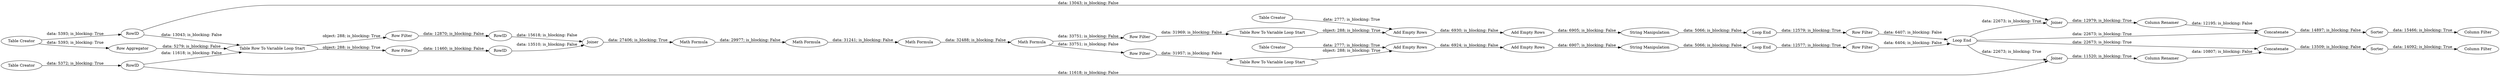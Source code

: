 digraph {
	"4882083636700690110_6" [label="Table Row To Variable Loop Start"]
	"4882083636700690110_11" [label=RowID]
	"-3812548034685263280_1" [label="Table Creator"]
	"-3485290100153710694_33" [label="Math Formula"]
	"4882083636700690110_29" [label="String Manipulation"]
	"-3485290100153710694_17" [label="Math Formula"]
	"4882083636700690110_31" [label="String Manipulation"]
	"-3812548034685263280_44" [label="Column Filter"]
	"4882083636700690110_37" [label="Add Empty Rows"]
	"4882083636700690110_10" [label=Joiner]
	"4882083636700690110_19" [label="Table Row To Variable Loop Start"]
	"-3812548034685263280_14" [label=RowID]
	"-3485290100153710694_32" [label="Math Formula"]
	"-3812548034685263280_46" [label="Column Renamer"]
	"4882083636700690110_5" [label="Loop End"]
	"4882083636700690110_22" [label="Add Empty Rows"]
	"-3485290100153710694_16" [label="Math Formula"]
	"-3812548034685263280_47" [label="Column Renamer"]
	"-3812548034685263280_15" [label=RowID]
	"-3812548034685263280_4" [label="Row Aggregator"]
	"4882083636700690110_18" [label="Add Empty Rows"]
	"4882083636700690110_23" [label="Table Creator"]
	"4882083636700690110_39" [label="Row Filter"]
	"4882083636700690110_25" [label="Row Filter"]
	"-3812548034685263280_2" [label="Table Creator"]
	"4882083636700690110_35" [label="Add Empty Rows"]
	"-3812548034685263280_41" [label=Concatenate]
	"4882083636700690110_13" [label=RowID]
	"4882083636700690110_38" [label="Row Filter"]
	"-3812548034685263280_40" [label=Joiner]
	"-3812548034685263280_45" [label=Sorter]
	"4882083636700690110_9" [label="Row Filter"]
	"4882083636700690110_27" [label="Row Filter"]
	"-3812548034685263280_48" [label=Sorter]
	"4882083636700690110_20" [label="Table Creator"]
	"4882083636700690110_28" [label="Table Row To Variable Loop Start"]
	"-3812548034685263280_43" [label="Column Filter"]
	"-3812548034685263280_42" [label=Concatenate]
	"-3812548034685263280_39" [label=Joiner]
	"4882083636700690110_8" [label="Row Filter"]
	"4882083636700690110_21" [label="Loop End"]
	"4882083636700690110_24" [label="Loop End"]
	"-3812548034685263280_40" -> "-3812548034685263280_47" [label="data: 11520; is_blocking: True"]
	"-3812548034685263280_48" -> "-3812548034685263280_44" [label="data: 14092; is_blocking: True"]
	"4882083636700690110_37" -> "4882083636700690110_31" [label="data: 6905; is_blocking: False"]
	"-3812548034685263280_39" -> "-3812548034685263280_46" [label="data: 12979; is_blocking: True"]
	"-3812548034685263280_45" -> "-3812548034685263280_43" [label="data: 15466; is_blocking: True"]
	"4882083636700690110_6" -> "4882083636700690110_9" [label="object: 288; is_blocking: True"]
	"4882083636700690110_8" -> "4882083636700690110_13" [label="data: 12870; is_blocking: False"]
	"-3812548034685263280_1" -> "-3812548034685263280_15" [label="data: 5393; is_blocking: True"]
	"4882083636700690110_22" -> "4882083636700690110_37" [label="data: 6930; is_blocking: False"]
	"-3812548034685263280_4" -> "4882083636700690110_6" [label="data: 5279; is_blocking: False"]
	"4882083636700690110_6" -> "4882083636700690110_8" [label="object: 288; is_blocking: True"]
	"-3812548034685263280_42" -> "-3812548034685263280_48" [label="data: 13509; is_blocking: False"]
	"4882083636700690110_5" -> "-3812548034685263280_41" [label="data: 22673; is_blocking: True"]
	"-3812548034685263280_15" -> "-3812548034685263280_39" [label="data: 13043; is_blocking: False"]
	"-3485290100153710694_33" -> "4882083636700690110_27" [label="data: 33751; is_blocking: False"]
	"4882083636700690110_25" -> "4882083636700690110_19" [label="data: 31957; is_blocking: False"]
	"4882083636700690110_31" -> "4882083636700690110_24" [label="data: 5066; is_blocking: False"]
	"4882083636700690110_28" -> "4882083636700690110_22" [label="object: 288; is_blocking: True"]
	"4882083636700690110_27" -> "4882083636700690110_28" [label="data: 31969; is_blocking: False"]
	"4882083636700690110_5" -> "-3812548034685263280_40" [label="data: 22673; is_blocking: True"]
	"-3812548034685263280_15" -> "4882083636700690110_6" [label="data: 13043; is_blocking: False"]
	"4882083636700690110_9" -> "4882083636700690110_11" [label="data: 11460; is_blocking: False"]
	"-3812548034685263280_1" -> "-3812548034685263280_4" [label="data: 5393; is_blocking: True"]
	"4882083636700690110_23" -> "4882083636700690110_22" [label="data: 2777; is_blocking: True"]
	"4882083636700690110_35" -> "4882083636700690110_29" [label="data: 6907; is_blocking: False"]
	"-3812548034685263280_14" -> "4882083636700690110_6" [label="data: 11618; is_blocking: False"]
	"-3485290100153710694_33" -> "4882083636700690110_25" [label="data: 33751; is_blocking: False"]
	"-3485290100153710694_17" -> "-3485290100153710694_32" [label="data: 31241; is_blocking: False"]
	"4882083636700690110_21" -> "4882083636700690110_38" [label="data: 12577; is_blocking: True"]
	"4882083636700690110_5" -> "-3812548034685263280_42" [label="data: 22673; is_blocking: True"]
	"4882083636700690110_10" -> "-3485290100153710694_16" [label="data: 27406; is_blocking: True"]
	"4882083636700690110_24" -> "4882083636700690110_39" [label="data: 12579; is_blocking: True"]
	"-3812548034685263280_41" -> "-3812548034685263280_45" [label="data: 14897; is_blocking: False"]
	"-3812548034685263280_2" -> "-3812548034685263280_14" [label="data: 5372; is_blocking: True"]
	"-3812548034685263280_47" -> "-3812548034685263280_42" [label="data: 10807; is_blocking: False"]
	"-3485290100153710694_16" -> "-3485290100153710694_17" [label="data: 29977; is_blocking: False"]
	"4882083636700690110_19" -> "4882083636700690110_18" [label="object: 288; is_blocking: True"]
	"4882083636700690110_20" -> "4882083636700690110_18" [label="data: 2777; is_blocking: True"]
	"4882083636700690110_13" -> "4882083636700690110_10" [label="data: 15618; is_blocking: False"]
	"-3812548034685263280_14" -> "-3812548034685263280_40" [label="data: 11618; is_blocking: False"]
	"-3812548034685263280_46" -> "-3812548034685263280_41" [label="data: 12195; is_blocking: False"]
	"4882083636700690110_5" -> "-3812548034685263280_39" [label="data: 22673; is_blocking: True"]
	"4882083636700690110_39" -> "4882083636700690110_5" [label="data: 6407; is_blocking: False"]
	"4882083636700690110_38" -> "4882083636700690110_5" [label="data: 6404; is_blocking: False"]
	"-3485290100153710694_32" -> "-3485290100153710694_33" [label="data: 32488; is_blocking: False"]
	"4882083636700690110_18" -> "4882083636700690110_35" [label="data: 6924; is_blocking: False"]
	"4882083636700690110_29" -> "4882083636700690110_21" [label="data: 5066; is_blocking: False"]
	"4882083636700690110_11" -> "4882083636700690110_10" [label="data: 13510; is_blocking: False"]
	rankdir=LR
}
